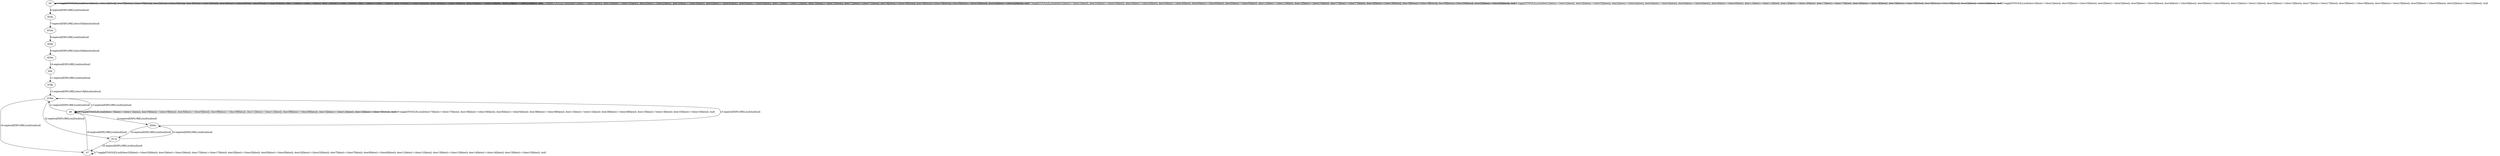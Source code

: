 # Total number of goals covered by this test: 1
# d17p --> b7

digraph g {
"b0" -> "b0" [label = "1-toggle[TOGGLE];/null/door1[false]:=!(door1[false]); door33[false]:=!(door33[false]); door2[false]:=!(door2[false]); door3[false]:=!(door3[false]); door4[false]:=!(door4[false]); door5[false]:=!(door5[false]); door11[false]:=!(door11[false]); door13[false]:=!(door13[false]); door17[false]:=!(door17[false]); door18[false]:=!(door18[false]); door19[false]:=!(door19[false]); door20[false]:=!(door20[false]); door22[false]:=!(door22[false]); /null"];
"b0" -> "b0" [label = "2-toggle[TOGGLE];/null/door1[false]:=!(door1[false]); door33[false]:=!(door33[false]); door2[false]:=!(door2[false]); door3[false]:=!(door3[false]); door4[false]:=!(door4[false]); door5[false]:=!(door5[false]); door11[false]:=!(door11[false]); door13[false]:=!(door13[false]); door17[false]:=!(door17[false]); door18[false]:=!(door18[false]); door19[false]:=!(door19[false]); door20[false]:=!(door20[false]); door22[false]:=!(door22[false]); /null"];
"b0" -> "b0" [label = "3-toggle[TOGGLE];/null/door1[false]:=!(door1[false]); door33[false]:=!(door33[false]); door2[false]:=!(door2[false]); door3[false]:=!(door3[false]); door4[false]:=!(door4[false]); door5[false]:=!(door5[false]); door11[false]:=!(door11[false]); door13[false]:=!(door13[false]); door17[false]:=!(door17[false]); door18[false]:=!(door18[false]); door19[false]:=!(door19[false]); door20[false]:=!(door20[false]); door22[false]:=!(door22[false]); /null"];
"b0" -> "b0" [label = "4-toggle[TOGGLE];/null/door1[false]:=!(door1[false]); door33[false]:=!(door33[false]); door2[false]:=!(door2[false]); door3[false]:=!(door3[false]); door4[false]:=!(door4[false]); door5[false]:=!(door5[false]); door11[false]:=!(door11[false]); door13[false]:=!(door13[false]); door17[false]:=!(door17[false]); door18[false]:=!(door18[false]); door19[false]:=!(door19[false]); door20[false]:=!(door20[false]); door22[false]:=!(door22[false]); /null"];
"b0" -> "b0" [label = "5-toggle[TOGGLE];/null/door1[false]:=!(door1[false]); door33[false]:=!(door33[false]); door2[false]:=!(door2[false]); door3[false]:=!(door3[false]); door4[false]:=!(door4[false]); door5[false]:=!(door5[false]); door11[false]:=!(door11[false]); door13[false]:=!(door13[false]); door17[false]:=!(door17[false]); door18[false]:=!(door18[false]); door19[false]:=!(door19[false]); door20[false]:=!(door20[false]); door22[false]:=!(door22[false]); /null"];
"b0" -> "d33p" [label = "6-explore[EXPLORE];/null/null/null"];
"d33p" -> "d33m" [label = "7-explore[EXPLORE];/door33[false]/null/null"];
"d33m" -> "d20p" [label = "8-explore[EXPLORE];/null/null/null"];
"d20p" -> "d20m" [label = "9-explore[EXPLORE];/door20[false]/null/null"];
"d20m" -> "b94" [label = "10-explore[EXPLORE];/null/null/null"];
"b94" -> "d18p" [label = "11-explore[EXPLORE];/null/null/null"];
"d18p" -> "d18m" [label = "12-explore[EXPLORE];/door18[false]/null/null"];
"d18m" -> "b6" [label = "13-explore[EXPLORE];/null/null/null"];
"b6" -> "d26m" [label = "14-explore[EXPLORE];/null/null/null"];
"d26m" -> "d18m" [label = "15-explore[EXPLORE];/null/null/null"];
"d18m" -> "b7" [label = "16-explore[EXPLORE];/null/null/null"];
"b7" -> "b7" [label = "17-toggle[TOGGLE];/null/door32[false]:=!(door32[false]); door1[false]:=!(door1[false]); door17[false]:=!(door17[false]); door2[false]:=!(door2[false]); door5[false]:=!(door5[false]); door22[false]:=!(door22[false]); door7[false]:=!(door7[false]); door9[false]:=!(door9[false]); door11[false]:=!(door11[false]); door13[false]:=!(door13[false]); door14[false]:=!(door14[false]); door15[false]:=!(door15[false]); /null"];
"b7" -> "b6" [label = "18-explore[EXPLORE];/null/null/null"];
"b6" -> "b6" [label = "19-toggle[TOGGLE];/null/door17[false]:=!(door17[false]); door19[false]:=!(door19[false]); door5[false]:=!(door5[false]); door38[false]:=!(door38[false]); door11[false]:=!(door11[false]); door28[false]:=!(door28[false]); door13[false]:=!(door13[false]); door15[false]:=!(door15[false]); /null"];
"b6" -> "b6" [label = "20-toggle[TOGGLE];/null/door17[false]:=!(door17[false]); door19[false]:=!(door19[false]); door5[false]:=!(door5[false]); door38[false]:=!(door38[false]); door11[false]:=!(door11[false]); door28[false]:=!(door28[false]); door13[false]:=!(door13[false]); door15[false]:=!(door15[false]); /null"];
"b6" -> "d18m" [label = "21-explore[EXPLORE];/null/null/null"];
"d18m" -> "d17p" [label = "22-explore[EXPLORE];/null/null/null"];
"d17p" -> "d26m" [label = "23-explore[EXPLORE];/null/null/null"];
"d26m" -> "d17p" [label = "24-explore[EXPLORE];/null/null/null"];
"d17p" -> "b7" [label = "25-explore[EXPLORE];/null/null/null"];
}